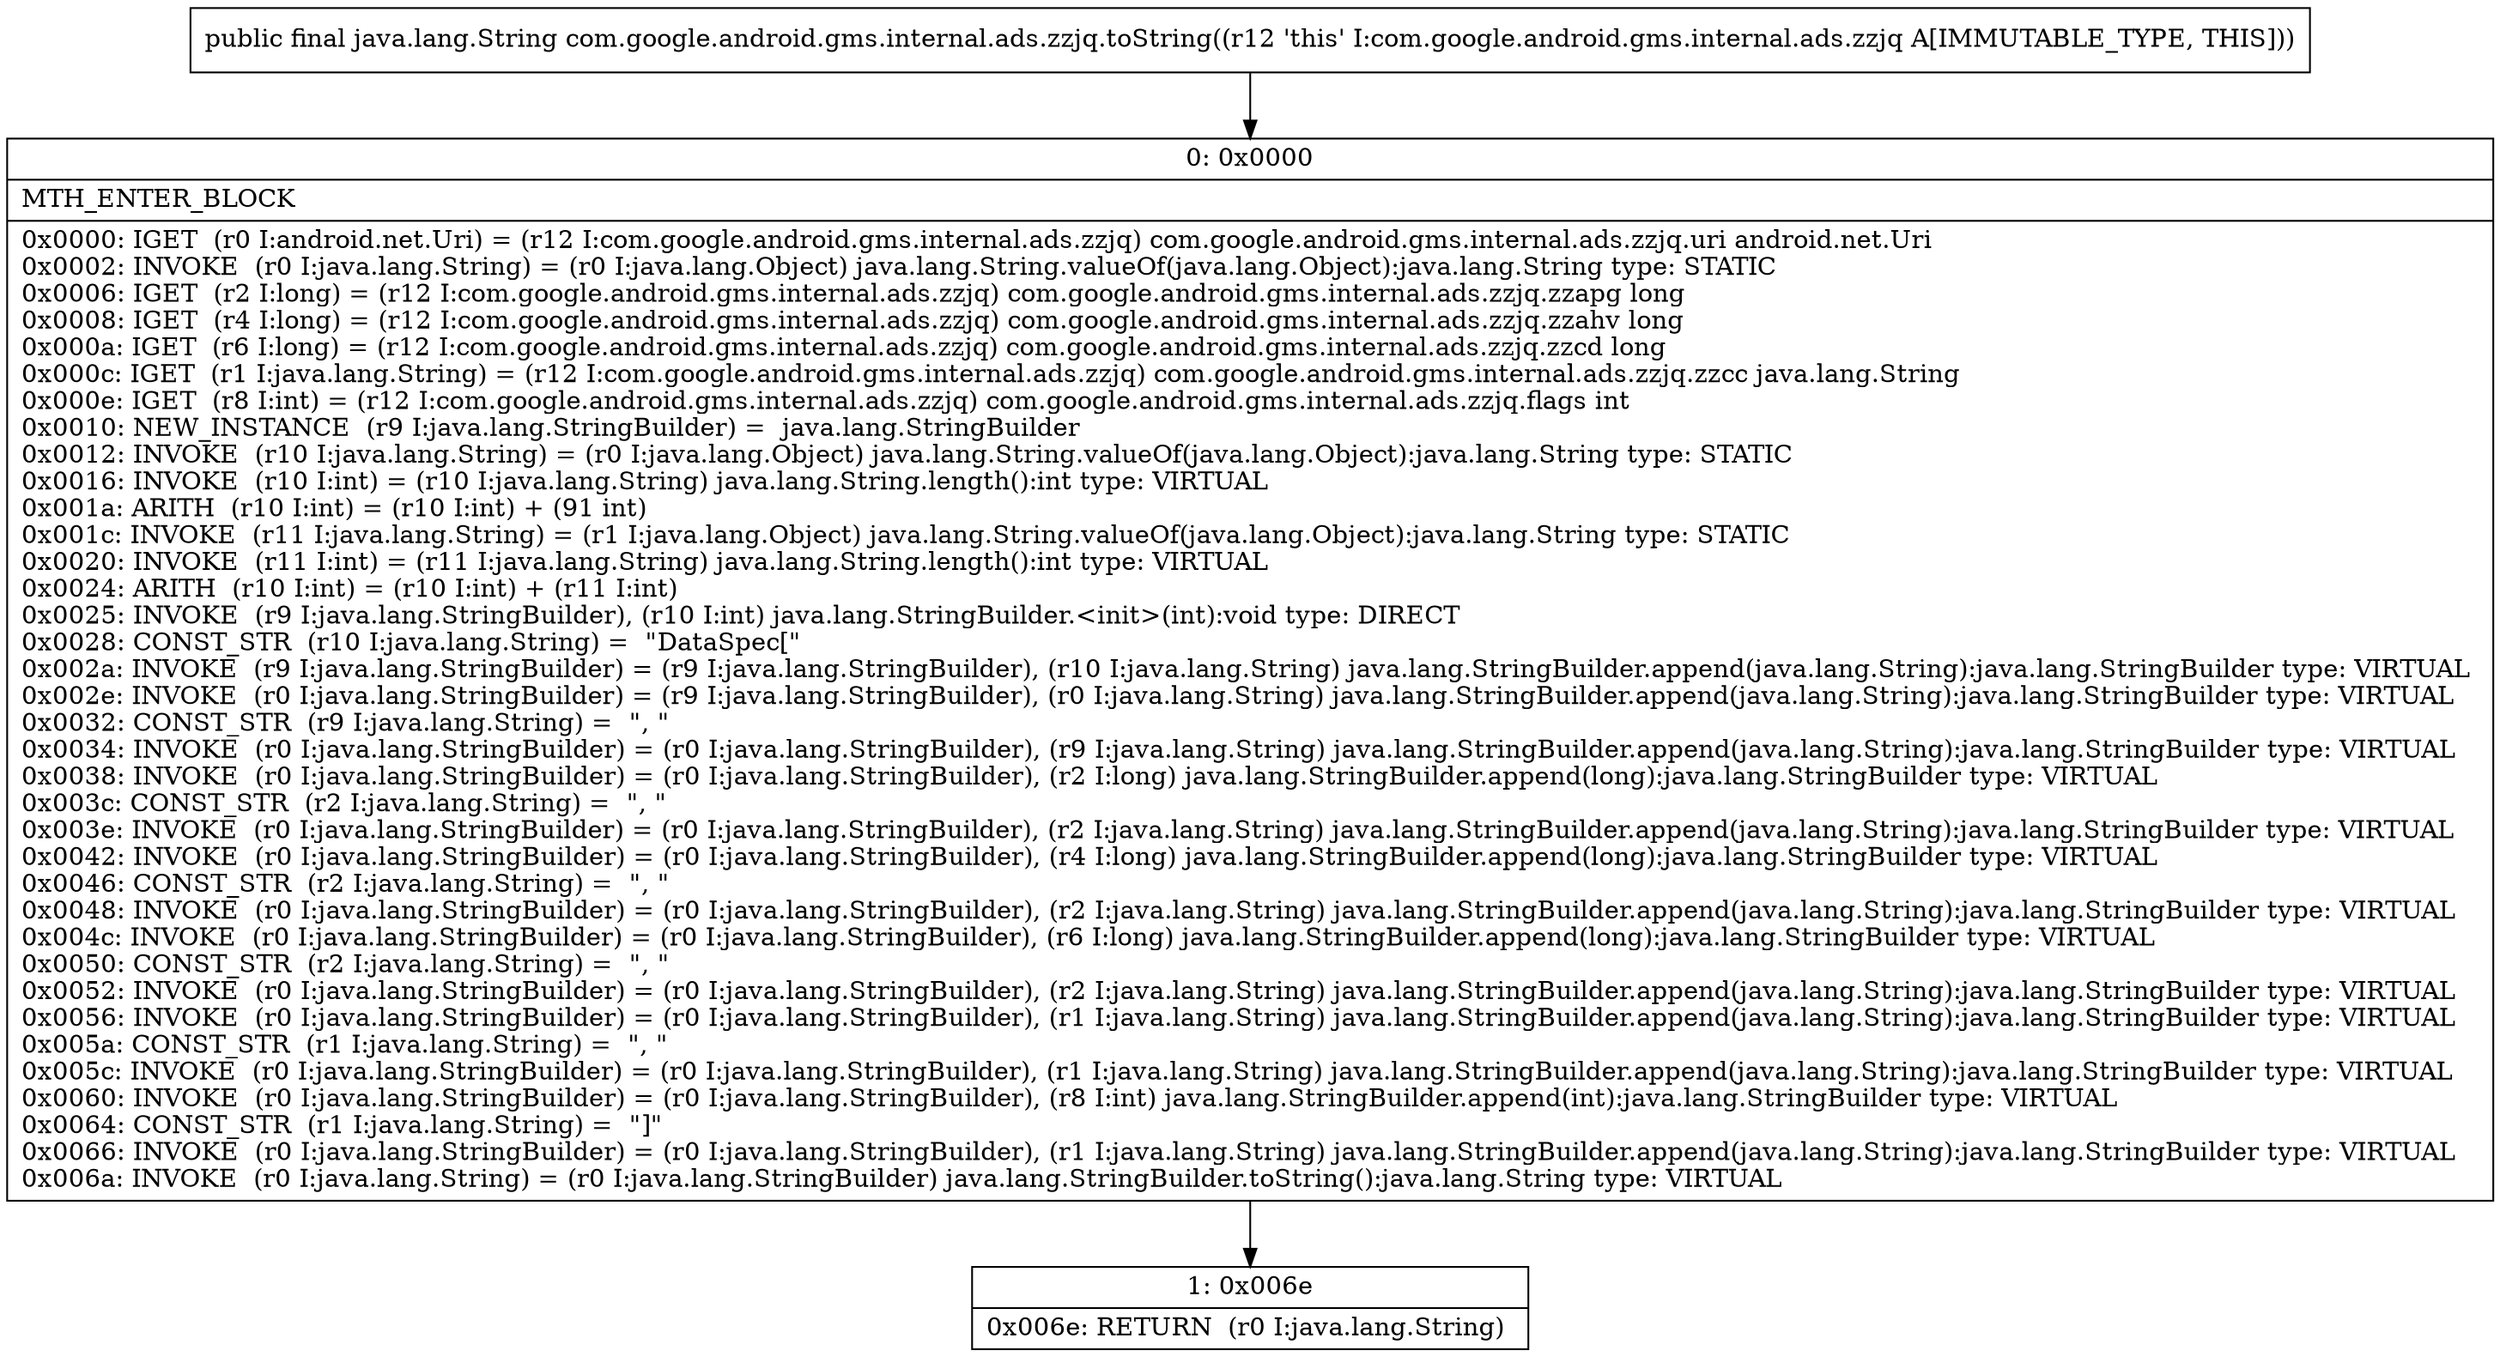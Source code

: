 digraph "CFG forcom.google.android.gms.internal.ads.zzjq.toString()Ljava\/lang\/String;" {
Node_0 [shape=record,label="{0\:\ 0x0000|MTH_ENTER_BLOCK\l|0x0000: IGET  (r0 I:android.net.Uri) = (r12 I:com.google.android.gms.internal.ads.zzjq) com.google.android.gms.internal.ads.zzjq.uri android.net.Uri \l0x0002: INVOKE  (r0 I:java.lang.String) = (r0 I:java.lang.Object) java.lang.String.valueOf(java.lang.Object):java.lang.String type: STATIC \l0x0006: IGET  (r2 I:long) = (r12 I:com.google.android.gms.internal.ads.zzjq) com.google.android.gms.internal.ads.zzjq.zzapg long \l0x0008: IGET  (r4 I:long) = (r12 I:com.google.android.gms.internal.ads.zzjq) com.google.android.gms.internal.ads.zzjq.zzahv long \l0x000a: IGET  (r6 I:long) = (r12 I:com.google.android.gms.internal.ads.zzjq) com.google.android.gms.internal.ads.zzjq.zzcd long \l0x000c: IGET  (r1 I:java.lang.String) = (r12 I:com.google.android.gms.internal.ads.zzjq) com.google.android.gms.internal.ads.zzjq.zzcc java.lang.String \l0x000e: IGET  (r8 I:int) = (r12 I:com.google.android.gms.internal.ads.zzjq) com.google.android.gms.internal.ads.zzjq.flags int \l0x0010: NEW_INSTANCE  (r9 I:java.lang.StringBuilder) =  java.lang.StringBuilder \l0x0012: INVOKE  (r10 I:java.lang.String) = (r0 I:java.lang.Object) java.lang.String.valueOf(java.lang.Object):java.lang.String type: STATIC \l0x0016: INVOKE  (r10 I:int) = (r10 I:java.lang.String) java.lang.String.length():int type: VIRTUAL \l0x001a: ARITH  (r10 I:int) = (r10 I:int) + (91 int) \l0x001c: INVOKE  (r11 I:java.lang.String) = (r1 I:java.lang.Object) java.lang.String.valueOf(java.lang.Object):java.lang.String type: STATIC \l0x0020: INVOKE  (r11 I:int) = (r11 I:java.lang.String) java.lang.String.length():int type: VIRTUAL \l0x0024: ARITH  (r10 I:int) = (r10 I:int) + (r11 I:int) \l0x0025: INVOKE  (r9 I:java.lang.StringBuilder), (r10 I:int) java.lang.StringBuilder.\<init\>(int):void type: DIRECT \l0x0028: CONST_STR  (r10 I:java.lang.String) =  \"DataSpec[\" \l0x002a: INVOKE  (r9 I:java.lang.StringBuilder) = (r9 I:java.lang.StringBuilder), (r10 I:java.lang.String) java.lang.StringBuilder.append(java.lang.String):java.lang.StringBuilder type: VIRTUAL \l0x002e: INVOKE  (r0 I:java.lang.StringBuilder) = (r9 I:java.lang.StringBuilder), (r0 I:java.lang.String) java.lang.StringBuilder.append(java.lang.String):java.lang.StringBuilder type: VIRTUAL \l0x0032: CONST_STR  (r9 I:java.lang.String) =  \", \" \l0x0034: INVOKE  (r0 I:java.lang.StringBuilder) = (r0 I:java.lang.StringBuilder), (r9 I:java.lang.String) java.lang.StringBuilder.append(java.lang.String):java.lang.StringBuilder type: VIRTUAL \l0x0038: INVOKE  (r0 I:java.lang.StringBuilder) = (r0 I:java.lang.StringBuilder), (r2 I:long) java.lang.StringBuilder.append(long):java.lang.StringBuilder type: VIRTUAL \l0x003c: CONST_STR  (r2 I:java.lang.String) =  \", \" \l0x003e: INVOKE  (r0 I:java.lang.StringBuilder) = (r0 I:java.lang.StringBuilder), (r2 I:java.lang.String) java.lang.StringBuilder.append(java.lang.String):java.lang.StringBuilder type: VIRTUAL \l0x0042: INVOKE  (r0 I:java.lang.StringBuilder) = (r0 I:java.lang.StringBuilder), (r4 I:long) java.lang.StringBuilder.append(long):java.lang.StringBuilder type: VIRTUAL \l0x0046: CONST_STR  (r2 I:java.lang.String) =  \", \" \l0x0048: INVOKE  (r0 I:java.lang.StringBuilder) = (r0 I:java.lang.StringBuilder), (r2 I:java.lang.String) java.lang.StringBuilder.append(java.lang.String):java.lang.StringBuilder type: VIRTUAL \l0x004c: INVOKE  (r0 I:java.lang.StringBuilder) = (r0 I:java.lang.StringBuilder), (r6 I:long) java.lang.StringBuilder.append(long):java.lang.StringBuilder type: VIRTUAL \l0x0050: CONST_STR  (r2 I:java.lang.String) =  \", \" \l0x0052: INVOKE  (r0 I:java.lang.StringBuilder) = (r0 I:java.lang.StringBuilder), (r2 I:java.lang.String) java.lang.StringBuilder.append(java.lang.String):java.lang.StringBuilder type: VIRTUAL \l0x0056: INVOKE  (r0 I:java.lang.StringBuilder) = (r0 I:java.lang.StringBuilder), (r1 I:java.lang.String) java.lang.StringBuilder.append(java.lang.String):java.lang.StringBuilder type: VIRTUAL \l0x005a: CONST_STR  (r1 I:java.lang.String) =  \", \" \l0x005c: INVOKE  (r0 I:java.lang.StringBuilder) = (r0 I:java.lang.StringBuilder), (r1 I:java.lang.String) java.lang.StringBuilder.append(java.lang.String):java.lang.StringBuilder type: VIRTUAL \l0x0060: INVOKE  (r0 I:java.lang.StringBuilder) = (r0 I:java.lang.StringBuilder), (r8 I:int) java.lang.StringBuilder.append(int):java.lang.StringBuilder type: VIRTUAL \l0x0064: CONST_STR  (r1 I:java.lang.String) =  \"]\" \l0x0066: INVOKE  (r0 I:java.lang.StringBuilder) = (r0 I:java.lang.StringBuilder), (r1 I:java.lang.String) java.lang.StringBuilder.append(java.lang.String):java.lang.StringBuilder type: VIRTUAL \l0x006a: INVOKE  (r0 I:java.lang.String) = (r0 I:java.lang.StringBuilder) java.lang.StringBuilder.toString():java.lang.String type: VIRTUAL \l}"];
Node_1 [shape=record,label="{1\:\ 0x006e|0x006e: RETURN  (r0 I:java.lang.String) \l}"];
MethodNode[shape=record,label="{public final java.lang.String com.google.android.gms.internal.ads.zzjq.toString((r12 'this' I:com.google.android.gms.internal.ads.zzjq A[IMMUTABLE_TYPE, THIS])) }"];
MethodNode -> Node_0;
Node_0 -> Node_1;
}

